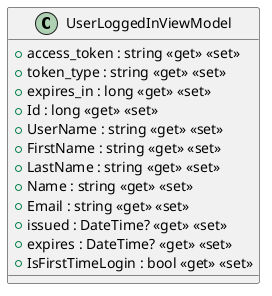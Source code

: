 @startuml
class UserLoggedInViewModel {
    + access_token : string <<get>> <<set>>
    + token_type : string <<get>> <<set>>
    + expires_in : long <<get>> <<set>>
    + Id : long <<get>> <<set>>
    + UserName : string <<get>> <<set>>
    + FirstName : string <<get>> <<set>>
    + LastName : string <<get>> <<set>>
    + Name : string <<get>> <<set>>
    + Email : string <<get>> <<set>>
    + issued : DateTime? <<get>> <<set>>
    + expires : DateTime? <<get>> <<set>>
    + IsFirstTimeLogin : bool <<get>> <<set>>
}
@enduml
